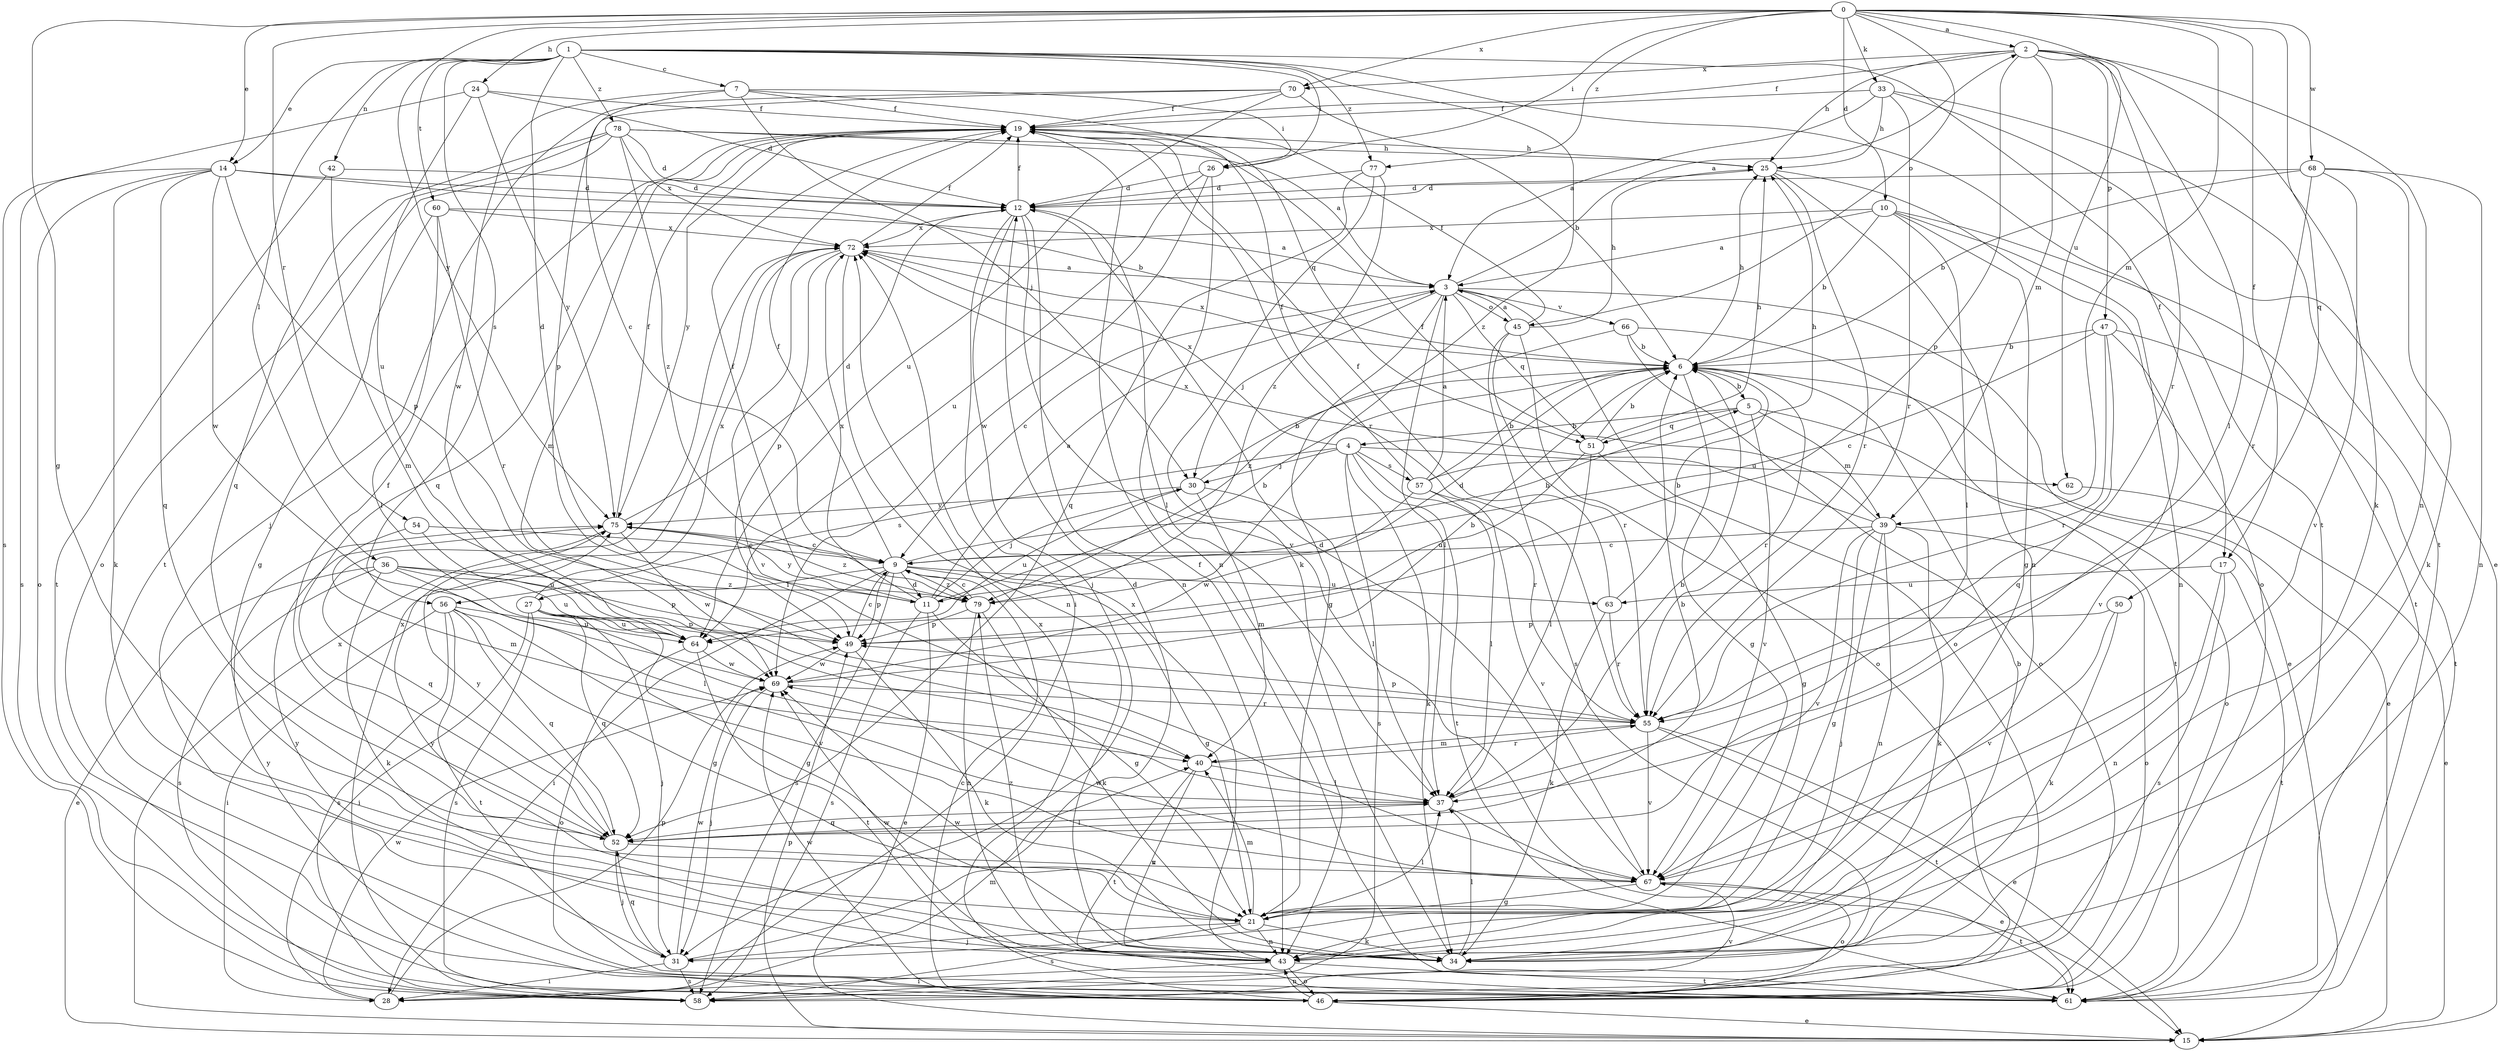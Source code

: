 strict digraph  {
0;
1;
2;
3;
4;
5;
6;
7;
9;
10;
11;
12;
14;
15;
17;
19;
21;
24;
25;
26;
27;
28;
30;
31;
33;
34;
36;
37;
39;
40;
42;
43;
45;
46;
47;
49;
50;
51;
52;
54;
55;
56;
57;
58;
60;
61;
62;
63;
64;
66;
67;
68;
69;
70;
72;
75;
77;
78;
79;
0 -> 2  [label=a];
0 -> 10  [label=d];
0 -> 14  [label=e];
0 -> 17  [label=f];
0 -> 21  [label=g];
0 -> 24  [label=h];
0 -> 26  [label=i];
0 -> 33  [label=k];
0 -> 39  [label=m];
0 -> 45  [label=o];
0 -> 50  [label=q];
0 -> 54  [label=r];
0 -> 62  [label=u];
0 -> 68  [label=w];
0 -> 70  [label=x];
0 -> 75  [label=y];
0 -> 77  [label=z];
1 -> 7  [label=c];
1 -> 11  [label=d];
1 -> 14  [label=e];
1 -> 17  [label=f];
1 -> 26  [label=i];
1 -> 36  [label=l];
1 -> 42  [label=n];
1 -> 56  [label=s];
1 -> 60  [label=t];
1 -> 61  [label=t];
1 -> 77  [label=z];
1 -> 78  [label=z];
1 -> 79  [label=z];
2 -> 19  [label=f];
2 -> 25  [label=h];
2 -> 34  [label=k];
2 -> 37  [label=l];
2 -> 39  [label=m];
2 -> 43  [label=n];
2 -> 47  [label=p];
2 -> 49  [label=p];
2 -> 55  [label=r];
2 -> 70  [label=x];
3 -> 2  [label=a];
3 -> 9  [label=c];
3 -> 15  [label=e];
3 -> 21  [label=g];
3 -> 30  [label=j];
3 -> 37  [label=l];
3 -> 45  [label=o];
3 -> 46  [label=o];
3 -> 51  [label=q];
3 -> 66  [label=v];
4 -> 30  [label=j];
4 -> 34  [label=k];
4 -> 55  [label=r];
4 -> 56  [label=s];
4 -> 57  [label=s];
4 -> 58  [label=s];
4 -> 61  [label=t];
4 -> 62  [label=u];
4 -> 72  [label=x];
5 -> 4  [label=b];
5 -> 39  [label=m];
5 -> 46  [label=o];
5 -> 51  [label=q];
5 -> 67  [label=v];
6 -> 5  [label=b];
6 -> 11  [label=d];
6 -> 15  [label=e];
6 -> 21  [label=g];
6 -> 25  [label=h];
6 -> 55  [label=r];
6 -> 72  [label=x];
7 -> 9  [label=c];
7 -> 19  [label=f];
7 -> 26  [label=i];
7 -> 30  [label=j];
7 -> 51  [label=q];
7 -> 69  [label=w];
9 -> 5  [label=b];
9 -> 11  [label=d];
9 -> 19  [label=f];
9 -> 21  [label=g];
9 -> 27  [label=i];
9 -> 28  [label=i];
9 -> 49  [label=p];
9 -> 58  [label=s];
9 -> 63  [label=u];
9 -> 79  [label=z];
10 -> 3  [label=a];
10 -> 6  [label=b];
10 -> 21  [label=g];
10 -> 37  [label=l];
10 -> 43  [label=n];
10 -> 61  [label=t];
10 -> 72  [label=x];
11 -> 3  [label=a];
11 -> 6  [label=b];
11 -> 15  [label=e];
11 -> 19  [label=f];
11 -> 21  [label=g];
11 -> 30  [label=j];
11 -> 58  [label=s];
11 -> 72  [label=x];
11 -> 75  [label=y];
12 -> 19  [label=f];
12 -> 28  [label=i];
12 -> 31  [label=j];
12 -> 37  [label=l];
12 -> 43  [label=n];
12 -> 67  [label=v];
12 -> 72  [label=x];
14 -> 6  [label=b];
14 -> 12  [label=d];
14 -> 34  [label=k];
14 -> 46  [label=o];
14 -> 49  [label=p];
14 -> 52  [label=q];
14 -> 58  [label=s];
14 -> 69  [label=w];
15 -> 49  [label=p];
15 -> 72  [label=x];
17 -> 43  [label=n];
17 -> 58  [label=s];
17 -> 61  [label=t];
17 -> 63  [label=u];
19 -> 25  [label=h];
19 -> 40  [label=m];
19 -> 52  [label=q];
19 -> 55  [label=r];
19 -> 75  [label=y];
21 -> 31  [label=j];
21 -> 34  [label=k];
21 -> 37  [label=l];
21 -> 40  [label=m];
21 -> 43  [label=n];
21 -> 58  [label=s];
24 -> 12  [label=d];
24 -> 19  [label=f];
24 -> 58  [label=s];
24 -> 64  [label=u];
24 -> 75  [label=y];
25 -> 12  [label=d];
25 -> 43  [label=n];
25 -> 46  [label=o];
25 -> 55  [label=r];
26 -> 12  [label=d];
26 -> 43  [label=n];
26 -> 64  [label=u];
26 -> 69  [label=w];
27 -> 21  [label=g];
27 -> 28  [label=i];
27 -> 31  [label=j];
27 -> 49  [label=p];
27 -> 52  [label=q];
27 -> 58  [label=s];
27 -> 64  [label=u];
27 -> 72  [label=x];
28 -> 40  [label=m];
28 -> 49  [label=p];
28 -> 69  [label=w];
30 -> 6  [label=b];
30 -> 37  [label=l];
30 -> 40  [label=m];
30 -> 64  [label=u];
30 -> 75  [label=y];
31 -> 12  [label=d];
31 -> 28  [label=i];
31 -> 52  [label=q];
31 -> 58  [label=s];
31 -> 69  [label=w];
33 -> 3  [label=a];
33 -> 15  [label=e];
33 -> 19  [label=f];
33 -> 25  [label=h];
33 -> 55  [label=r];
33 -> 61  [label=t];
34 -> 6  [label=b];
34 -> 37  [label=l];
34 -> 69  [label=w];
34 -> 75  [label=y];
36 -> 15  [label=e];
36 -> 34  [label=k];
36 -> 37  [label=l];
36 -> 49  [label=p];
36 -> 58  [label=s];
36 -> 64  [label=u];
36 -> 79  [label=z];
37 -> 6  [label=b];
37 -> 15  [label=e];
37 -> 52  [label=q];
39 -> 9  [label=c];
39 -> 19  [label=f];
39 -> 21  [label=g];
39 -> 31  [label=j];
39 -> 34  [label=k];
39 -> 43  [label=n];
39 -> 46  [label=o];
39 -> 67  [label=v];
39 -> 72  [label=x];
40 -> 37  [label=l];
40 -> 43  [label=n];
40 -> 55  [label=r];
40 -> 61  [label=t];
42 -> 12  [label=d];
42 -> 40  [label=m];
42 -> 61  [label=t];
43 -> 28  [label=i];
43 -> 46  [label=o];
43 -> 61  [label=t];
43 -> 69  [label=w];
43 -> 72  [label=x];
43 -> 75  [label=y];
43 -> 79  [label=z];
45 -> 3  [label=a];
45 -> 19  [label=f];
45 -> 25  [label=h];
45 -> 46  [label=o];
45 -> 55  [label=r];
45 -> 58  [label=s];
46 -> 9  [label=c];
46 -> 15  [label=e];
46 -> 43  [label=n];
46 -> 69  [label=w];
46 -> 72  [label=x];
46 -> 75  [label=y];
47 -> 6  [label=b];
47 -> 9  [label=c];
47 -> 52  [label=q];
47 -> 55  [label=r];
47 -> 61  [label=t];
47 -> 67  [label=v];
49 -> 9  [label=c];
49 -> 34  [label=k];
49 -> 69  [label=w];
50 -> 34  [label=k];
50 -> 49  [label=p];
50 -> 67  [label=v];
51 -> 6  [label=b];
51 -> 21  [label=g];
51 -> 25  [label=h];
51 -> 37  [label=l];
51 -> 64  [label=u];
52 -> 6  [label=b];
52 -> 19  [label=f];
52 -> 31  [label=j];
52 -> 37  [label=l];
52 -> 67  [label=v];
52 -> 75  [label=y];
54 -> 9  [label=c];
54 -> 40  [label=m];
54 -> 64  [label=u];
55 -> 15  [label=e];
55 -> 40  [label=m];
55 -> 49  [label=p];
55 -> 61  [label=t];
55 -> 67  [label=v];
56 -> 21  [label=g];
56 -> 28  [label=i];
56 -> 52  [label=q];
56 -> 58  [label=s];
56 -> 61  [label=t];
56 -> 64  [label=u];
56 -> 67  [label=v];
57 -> 3  [label=a];
57 -> 6  [label=b];
57 -> 19  [label=f];
57 -> 25  [label=h];
57 -> 37  [label=l];
57 -> 67  [label=v];
57 -> 69  [label=w];
58 -> 67  [label=v];
58 -> 72  [label=x];
60 -> 3  [label=a];
60 -> 21  [label=g];
60 -> 37  [label=l];
60 -> 55  [label=r];
60 -> 72  [label=x];
61 -> 19  [label=f];
62 -> 15  [label=e];
63 -> 6  [label=b];
63 -> 19  [label=f];
63 -> 34  [label=k];
63 -> 55  [label=r];
64 -> 46  [label=o];
64 -> 61  [label=t];
64 -> 69  [label=w];
66 -> 6  [label=b];
66 -> 46  [label=o];
66 -> 61  [label=t];
66 -> 79  [label=z];
67 -> 12  [label=d];
67 -> 21  [label=g];
67 -> 46  [label=o];
67 -> 61  [label=t];
67 -> 69  [label=w];
68 -> 6  [label=b];
68 -> 12  [label=d];
68 -> 34  [label=k];
68 -> 43  [label=n];
68 -> 55  [label=r];
68 -> 67  [label=v];
69 -> 6  [label=b];
69 -> 31  [label=j];
69 -> 55  [label=r];
70 -> 6  [label=b];
70 -> 19  [label=f];
70 -> 31  [label=j];
70 -> 49  [label=p];
70 -> 64  [label=u];
72 -> 3  [label=a];
72 -> 19  [label=f];
72 -> 43  [label=n];
72 -> 49  [label=p];
72 -> 67  [label=v];
75 -> 9  [label=c];
75 -> 12  [label=d];
75 -> 19  [label=f];
75 -> 52  [label=q];
75 -> 69  [label=w];
75 -> 79  [label=z];
77 -> 12  [label=d];
77 -> 34  [label=k];
77 -> 52  [label=q];
77 -> 79  [label=z];
78 -> 3  [label=a];
78 -> 12  [label=d];
78 -> 25  [label=h];
78 -> 46  [label=o];
78 -> 52  [label=q];
78 -> 61  [label=t];
78 -> 72  [label=x];
78 -> 79  [label=z];
79 -> 9  [label=c];
79 -> 34  [label=k];
79 -> 43  [label=n];
79 -> 49  [label=p];
}
